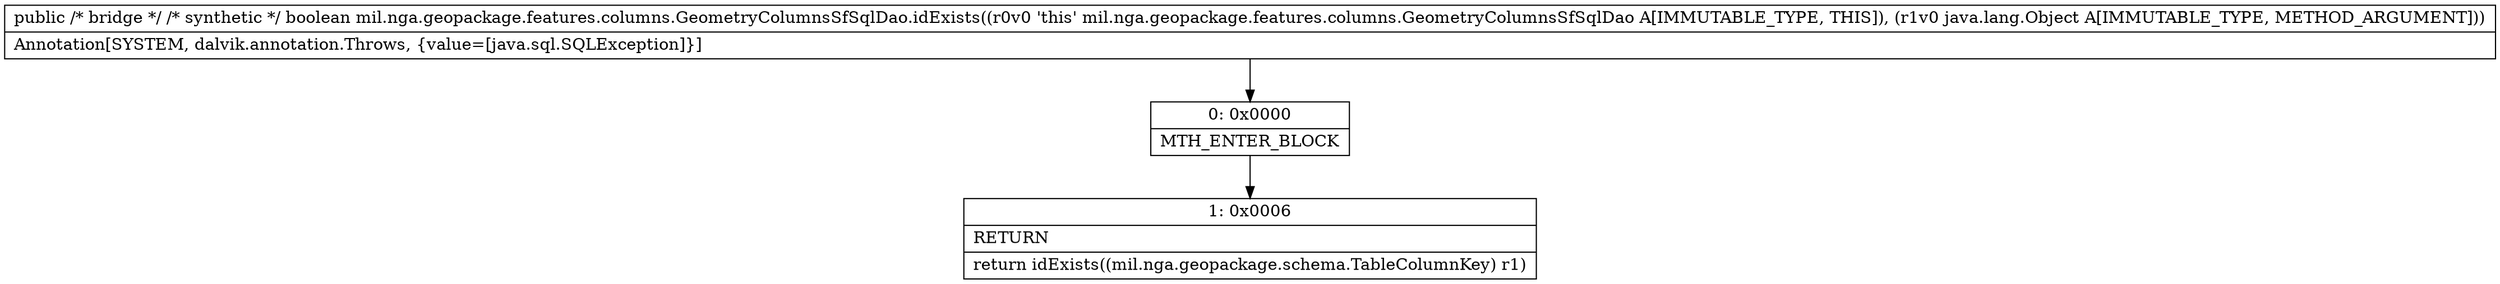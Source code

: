 digraph "CFG formil.nga.geopackage.features.columns.GeometryColumnsSfSqlDao.idExists(Ljava\/lang\/Object;)Z" {
Node_0 [shape=record,label="{0\:\ 0x0000|MTH_ENTER_BLOCK\l}"];
Node_1 [shape=record,label="{1\:\ 0x0006|RETURN\l|return idExists((mil.nga.geopackage.schema.TableColumnKey) r1)\l}"];
MethodNode[shape=record,label="{public \/* bridge *\/ \/* synthetic *\/ boolean mil.nga.geopackage.features.columns.GeometryColumnsSfSqlDao.idExists((r0v0 'this' mil.nga.geopackage.features.columns.GeometryColumnsSfSqlDao A[IMMUTABLE_TYPE, THIS]), (r1v0 java.lang.Object A[IMMUTABLE_TYPE, METHOD_ARGUMENT]))  | Annotation[SYSTEM, dalvik.annotation.Throws, \{value=[java.sql.SQLException]\}]\l}"];
MethodNode -> Node_0;
Node_0 -> Node_1;
}

